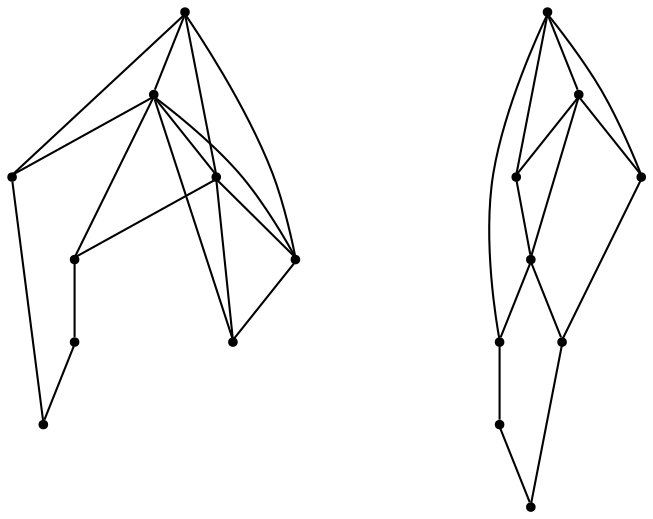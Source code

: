 graph {
  node [shape=point,comment="{\"directed\":false,\"doi\":\"10.1007/978-3-030-68766-3_32\",\"figure\":\"2 (1)\"}"]

  v0 [pos="906.9236393398306,548.8775715516439"]
  v1 [pos="906.9236393398306,646.0085794038009"]
  v2 [pos="777.4113285388153,646.0085794038009"]
  v3 [pos="712.6551731383075,548.8775715516439"]
  v4 [pos="842.167483939323,646.0085794038009"]
  v5 [pos="712.6551731383075,646.0085794038009"]
  v6 [pos="777.4113285388153,548.8775715516439"]
  v7 [pos="615.52303845533,548.8775715516439"]
  v8 [pos="615.52303845533,646.0085794038009"]
  v9 [pos="502.19665067197434,548.8775715516439"]
  v10 [pos="502.19665067197434,646.0085794038009"]
  v11 [pos="307.9282162646601,548.8775715516439"]
  v12 [pos="437.4405270656755,646.0085794038009"]
  v13 [pos="307.9282162646601,646.0085794038009"]
  v14 [pos="372.68437166516776,548.8775715516439"]
  v15 [pos="210.79608555595863,548.8775715516439"]
  v16 [pos="210.79608555595863,646.0085794038009"]
  v17 [pos="372.68437166516776,646.0085794038009"]

  v0 -- v1 [id="-1",pos="906.9236393398306,548.8775715516439 906.9236393398306,646.0085794038009 906.9236393398306,646.0085794038009 906.9236393398306,646.0085794038009"]
  v16 -- v13 [id="-3",pos="210.79608555595863,646.0085794038009 307.9282162646601,646.0085794038009 307.9282162646601,646.0085794038009 307.9282162646601,646.0085794038009"]
  v13 -- v17 [id="-4",pos="307.9282162646601,646.0085794038009 372.68437166516776,646.0085794038009 372.68437166516776,646.0085794038009 372.68437166516776,646.0085794038009"]
  v17 -- v12 [id="-5",pos="372.68437166516776,646.0085794038009 437.4405270656755,646.0085794038009 437.4405270656755,646.0085794038009 437.4405270656755,646.0085794038009"]
  v12 -- v10 [id="-6",pos="437.4405270656755,646.0085794038009 502.19665067197434,646.0085794038009 502.19665067197434,646.0085794038009 502.19665067197434,646.0085794038009"]
  v15 -- v11 [id="-9",pos="210.79608555595863,548.8775715516439 307.9282162646601,548.8775715516439 307.9282162646601,548.8775715516439 307.9282162646601,548.8775715516439"]
  v11 -- v14 [id="-10",pos="307.9282162646601,548.8775715516439 372.68437166516776,548.8775715516439 372.68437166516776,548.8775715516439 372.68437166516776,548.8775715516439"]
  v14 -- v9 [id="-11",pos="372.68437166516776,548.8775715516439 502.19665067197434,548.8775715516439 502.19665067197434,548.8775715516439 502.19665067197434,548.8775715516439"]
  v16 -- v11 [id="-13",pos="210.79608555595863,646.0085794038009 307.9282162646601,548.8775715516439 307.9282162646601,548.8775715516439 307.9282162646601,548.8775715516439"]
  v15 -- v17 [id="-14",pos="210.79608555595863,548.8775715516439 372.68437166516776,646.0085794038009 372.68437166516776,646.0085794038009 372.68437166516776,646.0085794038009"]
  v15 -- v16 [id="-15",pos="210.79608555595863,548.8775715516439 210.79608555595863,646.0085794038009 210.79608555595863,646.0085794038009 210.79608555595863,646.0085794038009"]
  v13 -- v15 [id="-16",pos="307.9282162646601,646.0085794038009 210.79608555595863,548.8775715516439 210.79608555595863,548.8775715516439 210.79608555595863,548.8775715516439"]
  v13 -- v14 [id="-17",pos="307.9282162646601,646.0085794038009 372.68437166516776,548.8775715516439 372.68437166516776,548.8775715516439 372.68437166516776,548.8775715516439"]
  v11 -- v12 [id="-18",pos="307.9282162646601,548.8775715516439 437.4405270656755,646.0085794038009 437.4405270656755,646.0085794038009 437.4405270656755,646.0085794038009"]
  v9 -- v10 [id="-19",pos="502.19665067197434,548.8775715516439 502.19665067197434,646.0085794038009 502.19665067197434,646.0085794038009 502.19665067197434,646.0085794038009"]
  v2 -- v3 [id="-20",pos="777.4113285388153,646.0085794038009 712.6551731383075,548.8775715516439 712.6551731383075,548.8775715516439 712.6551731383075,548.8775715516439"]
  v3 -- v4 [id="-21",pos="712.6551731383075,548.8775715516439 842.167483939323,646.0085794038009 842.167483939323,646.0085794038009 842.167483939323,646.0085794038009"]
  v3 -- v5 [id="-22",pos="712.6551731383075,548.8775715516439 712.6551731383075,646.0085794038009 712.6551731383075,646.0085794038009 712.6551731383075,646.0085794038009"]
  v8 -- v5 [id="-24",pos="615.52303845533,646.0085794038009 712.6551731383075,646.0085794038009 712.6551731383075,646.0085794038009 712.6551731383075,646.0085794038009"]
  v5 -- v2 [id="-25",pos="712.6551731383075,646.0085794038009 777.4113285388153,646.0085794038009 777.4113285388153,646.0085794038009 777.4113285388153,646.0085794038009"]
  v2 -- v4 [id="-26",pos="777.4113285388153,646.0085794038009 842.167483939323,646.0085794038009 842.167483939323,646.0085794038009 842.167483939323,646.0085794038009"]
  v4 -- v1 [id="-27",pos="842.167483939323,646.0085794038009 906.9236393398306,646.0085794038009 906.9236393398306,646.0085794038009 906.9236393398306,646.0085794038009"]
  v5 -- v6 [id="-29",pos="712.6551731383075,646.0085794038009 777.4113285388153,548.8775715516439 777.4113285388153,548.8775715516439 777.4113285388153,548.8775715516439"]
  v7 -- v3 [id="-31",pos="615.52303845533,548.8775715516439 712.6551731383075,548.8775715516439 712.6551731383075,548.8775715516439 712.6551731383075,548.8775715516439"]
  v3 -- v6 [id="-32",pos="712.6551731383075,548.8775715516439 777.4113285388153,548.8775715516439 777.4113285388153,548.8775715516439 777.4113285388153,548.8775715516439"]
  v6 -- v0 [id="-33",pos="777.4113285388153,548.8775715516439 906.9236393398306,548.8775715516439 906.9236393398306,548.8775715516439 906.9236393398306,548.8775715516439"]
  v8 -- v3 [id="-35",pos="615.52303845533,646.0085794038009 712.6551731383075,548.8775715516439 712.6551731383075,548.8775715516439 712.6551731383075,548.8775715516439"]
  v7 -- v2 [id="-36",pos="615.52303845533,548.8775715516439 777.4113285388153,646.0085794038009 777.4113285388153,646.0085794038009 777.4113285388153,646.0085794038009"]
  v7 -- v8 [id="-37",pos="615.52303845533,548.8775715516439 615.52303845533,646.0085794038009 615.52303845533,646.0085794038009 615.52303845533,646.0085794038009"]
  v5 -- v7 [id="-38",pos="712.6551731383075,646.0085794038009 615.52303845533,548.8775715516439 615.52303845533,548.8775715516439 615.52303845533,548.8775715516439"]
}